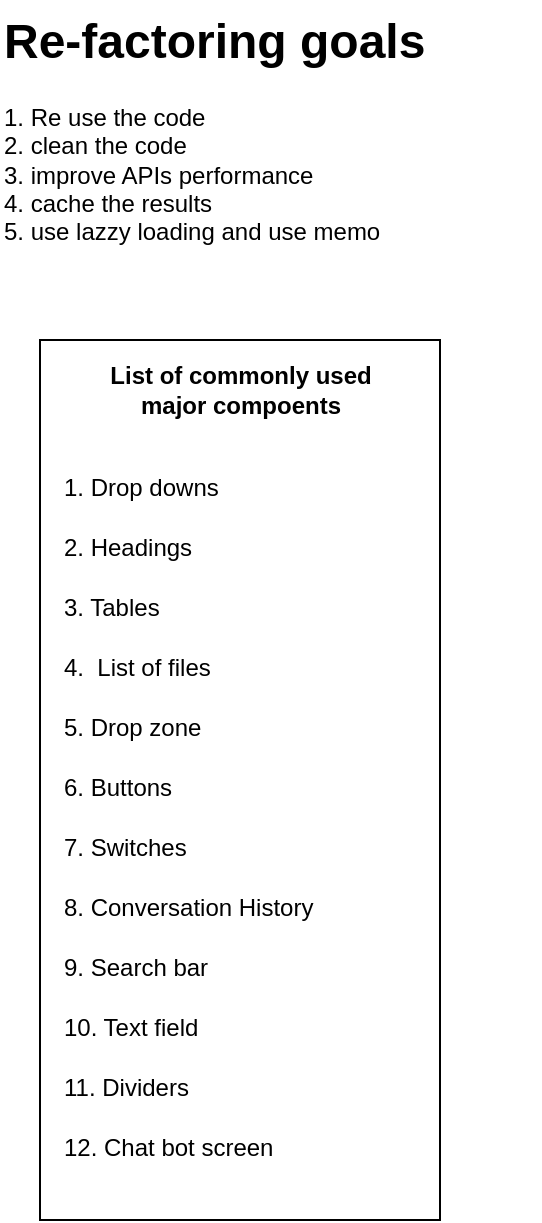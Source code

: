 <mxfile version="24.5.2" type="github">
  <diagram name="Page-1" id="wD-8uv_HLO9gvdmJCeTE">
    <mxGraphModel dx="1050" dy="557" grid="1" gridSize="10" guides="1" tooltips="1" connect="1" arrows="1" fold="1" page="1" pageScale="1" pageWidth="850" pageHeight="1100" math="0" shadow="0">
      <root>
        <mxCell id="0" />
        <mxCell id="1" parent="0" />
        <mxCell id="5xO4zUCTU97ihrAl-Xpu-1" value="&lt;h1 style=&quot;margin-top: 0px;&quot;&gt;Re-factoring goals&lt;/h1&gt;&lt;p&gt;1. Re use the code&lt;br&gt;2. clean the code&lt;br&gt;3. improve APIs performance&amp;nbsp;&lt;br&gt;4. cache the results&amp;nbsp;&lt;br&gt;5. use lazzy loading and use memo&lt;/p&gt;" style="text;html=1;whiteSpace=wrap;overflow=hidden;rounded=0;" parent="1" vertex="1">
          <mxGeometry x="20" y="30" width="270" height="130" as="geometry" />
        </mxCell>
        <mxCell id="8uUWsJeZfMnWuA44fKmX-4" value="" style="rounded=0;whiteSpace=wrap;html=1;fillColor=none;" vertex="1" parent="1">
          <mxGeometry x="40" y="200" width="200" height="440" as="geometry" />
        </mxCell>
        <mxCell id="8uUWsJeZfMnWuA44fKmX-5" value="&lt;b&gt;List of commonly used major compoents&lt;/b&gt;" style="text;html=1;align=center;verticalAlign=middle;whiteSpace=wrap;rounded=0;" vertex="1" parent="1">
          <mxGeometry x="57.5" y="210" width="165" height="30" as="geometry" />
        </mxCell>
        <mxCell id="8uUWsJeZfMnWuA44fKmX-6" value="1. Drop downs" style="text;html=1;align=left;verticalAlign=top;whiteSpace=wrap;rounded=0;" vertex="1" parent="1">
          <mxGeometry x="50" y="260" width="140" height="30" as="geometry" />
        </mxCell>
        <mxCell id="8uUWsJeZfMnWuA44fKmX-7" value="2. Headings" style="text;html=1;align=left;verticalAlign=top;whiteSpace=wrap;rounded=0;" vertex="1" parent="1">
          <mxGeometry x="50" y="290" width="100" height="30" as="geometry" />
        </mxCell>
        <mxCell id="8uUWsJeZfMnWuA44fKmX-8" value="3. Tables" style="text;html=1;align=left;verticalAlign=top;whiteSpace=wrap;rounded=0;" vertex="1" parent="1">
          <mxGeometry x="50" y="320" width="130" height="30" as="geometry" />
        </mxCell>
        <mxCell id="8uUWsJeZfMnWuA44fKmX-9" value="4.&amp;nbsp; List of files" style="text;html=1;align=left;verticalAlign=top;whiteSpace=wrap;rounded=0;" vertex="1" parent="1">
          <mxGeometry x="50" y="350" width="120" height="30" as="geometry" />
        </mxCell>
        <mxCell id="8uUWsJeZfMnWuA44fKmX-10" value="5. Drop zone" style="text;html=1;align=left;verticalAlign=top;whiteSpace=wrap;rounded=0;" vertex="1" parent="1">
          <mxGeometry x="50" y="380" width="130" height="30" as="geometry" />
        </mxCell>
        <mxCell id="8uUWsJeZfMnWuA44fKmX-11" value="6. Buttons" style="text;html=1;align=left;verticalAlign=top;whiteSpace=wrap;rounded=0;" vertex="1" parent="1">
          <mxGeometry x="50" y="410" width="130" height="30" as="geometry" />
        </mxCell>
        <mxCell id="8uUWsJeZfMnWuA44fKmX-12" value="7. Switches" style="text;html=1;align=left;verticalAlign=top;whiteSpace=wrap;rounded=0;" vertex="1" parent="1">
          <mxGeometry x="50" y="440" width="140" height="30" as="geometry" />
        </mxCell>
        <mxCell id="8uUWsJeZfMnWuA44fKmX-13" value="8. Conversation History" style="text;html=1;align=left;verticalAlign=top;whiteSpace=wrap;rounded=0;" vertex="1" parent="1">
          <mxGeometry x="50" y="470" width="150" height="30" as="geometry" />
        </mxCell>
        <mxCell id="8uUWsJeZfMnWuA44fKmX-14" value="9. Search bar" style="text;html=1;align=left;verticalAlign=top;whiteSpace=wrap;rounded=0;" vertex="1" parent="1">
          <mxGeometry x="50" y="500" width="120" height="30" as="geometry" />
        </mxCell>
        <mxCell id="8uUWsJeZfMnWuA44fKmX-15" value="10. Text field" style="text;html=1;align=left;verticalAlign=top;whiteSpace=wrap;rounded=0;" vertex="1" parent="1">
          <mxGeometry x="50" y="530" width="140" height="30" as="geometry" />
        </mxCell>
        <mxCell id="8uUWsJeZfMnWuA44fKmX-16" value="11. Dividers" style="text;html=1;align=left;verticalAlign=top;whiteSpace=wrap;rounded=0;" vertex="1" parent="1">
          <mxGeometry x="50" y="560" width="140" height="30" as="geometry" />
        </mxCell>
        <mxCell id="8uUWsJeZfMnWuA44fKmX-17" value="12. Chat bot screen" style="text;html=1;align=left;verticalAlign=top;whiteSpace=wrap;rounded=0;" vertex="1" parent="1">
          <mxGeometry x="50" y="590" width="140" height="30" as="geometry" />
        </mxCell>
      </root>
    </mxGraphModel>
  </diagram>
</mxfile>
